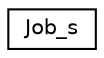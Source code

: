 digraph "Graphical Class Hierarchy"
{
 // LATEX_PDF_SIZE
  edge [fontname="Helvetica",fontsize="10",labelfontname="Helvetica",labelfontsize="10"];
  node [fontname="Helvetica",fontsize="10",shape=record];
  rankdir="LR";
  Node0 [label="Job_s",height=0.2,width=0.4,color="black", fillcolor="white", style="filled",URL="$structJob__s.html",tooltip=" "];
}
